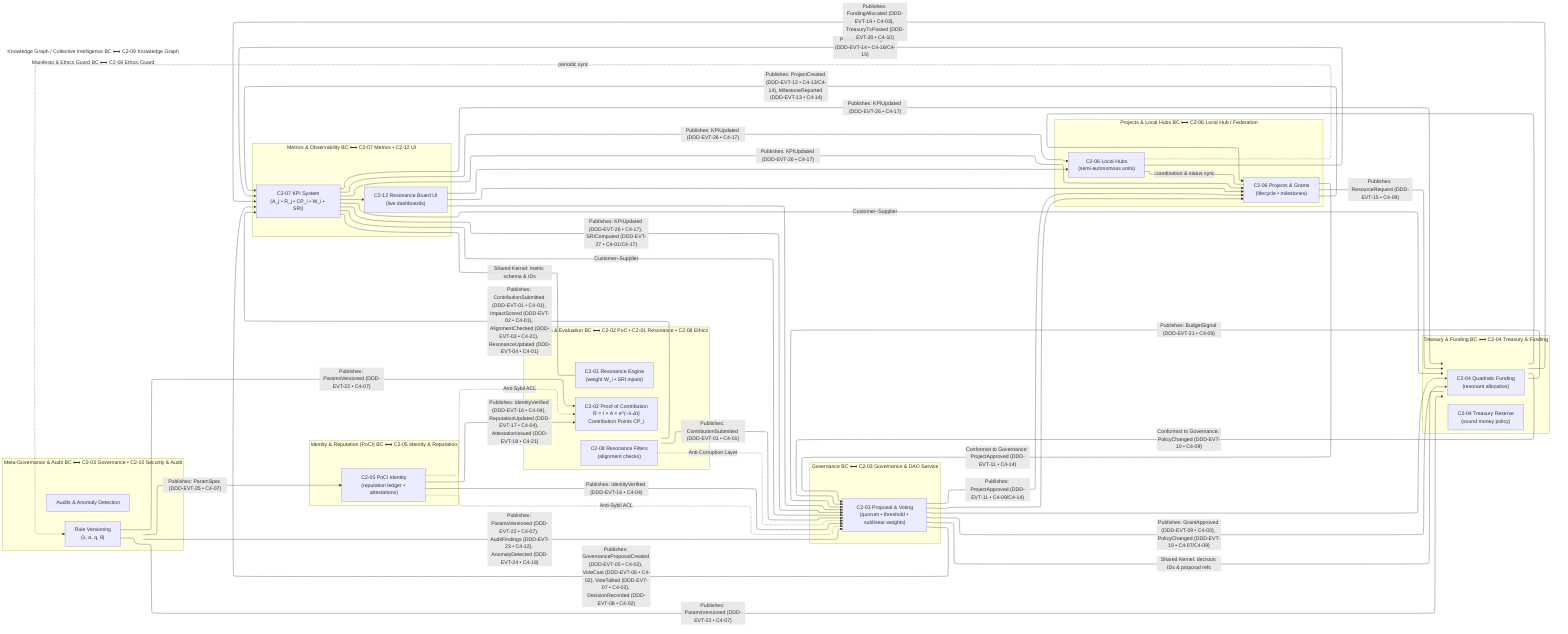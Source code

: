 ---
config:
  layout: elk
---
flowchart LR
 %% ===================== Bounded Contexts (with C2 mappings) =====================
 subgraph GOV["Governance BC  ⟷  C2-03 Governance & DAO Service"]
   GOVAPI["C2-03 Proposal & Voting\n(quorum • threshold • sublinear weights)"]
 end

 subgraph CONTRIB["Contribution & Evaluation BC  ⟷  C2-02 PoC • C2-01 Resonance • C2-08 Ethics"]
   POC["C2-02 Proof of Contribution\nR = I × A × e^(−λ·Δt)\nContribution Points CP_i"]
   FILTERS["C2-08 Resonance Filters\n(alignment checks)"]
   ENGINE["C2-01 Resonance Engine\n(weight W_i • SRI inputs)"]
 end

 subgraph ID["Identity & Reputation (PoCI) BC  ⟷  C2-05 Identity & Reputation"]
   POCI["C2-05 PoCI Identity\n(reputation ledger • attestations)"]
 end

 subgraph TREAS["Treasury & Funding BC  ⟷  C2-04 Treasury & Funding"]
   QF["C2-04 Quadratic Funding\n(resonant allocation)"]
   RESERVE["C2-04 Treasury Reserve\n(sound money policy)"]
 end

 subgraph HUBS["Projects & Local Hubs BC  ⟷  C2-06 Local Hub / Federation"]
   PROJ["C2-06 Projects & Grants\n(lifecycle • milestones)"]
   LH["C2-06 Local Hubs\n(semi-autonomous units)"]
 end

 subgraph METAGOV["Meta-Governance & Audit BC  ⟷  C2-03 Governance • C2-10 Security & Audit"]
   PARAMS["Rule Versioning\n(λ, α, q, θ)"]
   AUDIT["Audits & Anomaly Detection"]
 end

 subgraph OBS["Metrics & Observability BC  ⟷  C2-07 Metrics • C2-12 UI"]
   KPIs["C2-07 KPI System\n(A_j • R_j • CP_i • W_i • SRI)"]
   BOARD["C2-12 Resonance Board UI\n(live dashboards)"]
 end

 subgraph ETH["Manifesto & Ethics Guard BC  ⟷  C2-08 Ethics Guard"]
 end

 subgraph KG["Knowledge Graph / Collective Intelligence BC  ⟷  C2-09 Knowledge Graph"]
 end

 %% ===================== Domain Events / Relations (with DDD-EVT + C4 refs) =====================
 %% Contribution → Metrics / Gov
 CONTRIB -- "Publishes: ContributionSubmitted (DDD-EVT-01 • C4-01), ImpactScored (DDD-EVT-02 • C4-01), AlignmentChecked (DDD-EVT-03 • C4-21), ResonanceUpdated (DDD-EVT-04 • C4-01)" --> KPIs
 CONTRIB -- "Publishes: ContributionSubmitted (DDD-EVT-01 • C4-01)" --> GOVAPI

 %% Governance → Metrics / Treasury / Hubs
 GOVAPI -- "Publishes: GovernanceProposalCreated (DDD-EVT-05 • C4-02), VoteCast (DDD-EVT-06 • C4-02), VoteTallied (DDD-EVT-07 • C4-02), DecisionRecorded (DDD-EVT-08 • C4-02)" --> KPIs
 GOVAPI -- "Publishes: GrantApproved (DDD-EVT-09 • C4-03), PolicyChanged (DDD-EVT-10 • C4-07/C4-09)" --> QF
 GOVAPI -- "Publishes: ProjectApproved (DDD-EVT-11 • C4-09/C4-14)" --> PROJ

 %% Hubs/Projects → Metrics / Treasury
 PROJ -- "Publishes: ProjectCreated (DDD-EVT-12 • C4-13/C4-14), MilestoneReported (DDD-EVT-13 • C4-14)" --> KPIs
 LH -- "Publishes: HubSignal (DDD-EVT-14 • C4-16/C4-15)" --> KPIs
 PROJ -- "Publishes: ResourceRequest (DDD-EVT-15 • C4-09)" --> TREAS

 %% Identity → Contrib / Gov
 POCI -- "Publishes: IdentityVerified (DDD-EVT-16 • C4-04), ReputationUpdated (DDD-EVT-17 • C4-04), AttestationIssued (DDD-EVT-18 • C4-21)" --> POC
 POCI -- "Publishes: IdentityVerified (DDD-EVT-16 • C4-04)" --> GOVAPI

 %% Treasury → Metrics / Gov
 TREAS -- "Publishes: FundingAllocated (DDD-EVT-19 • C4-03), TreasuryTxPosted (DDD-EVT-20 • C4-10)" --> KPIs
 TREAS -- "Publishes: BudgetSignal (DDD-EVT-21 • C4-09)" --> GOVAPI

 %% MetaGov → Gov / Contrib / Treasury / ID
 METAGOV -- "Publishes: ParamsVersioned (DDD-EVT-22 • C4-07), AuditFindings (DDD-EVT-23 • C4-12), AnomalyDetected (DDD-EVT-24 • C4-18)" --> GOVAPI
 PARAMS -- "Publishes: ParamsVersioned (DDD-EVT-22 • C4-07)" --> POC
 PARAMS -- "Publishes: ParamsVersioned (DDD-EVT-22 • C4-07)" --> TREAS
 METAGOV -- "Publishes: ParamSpec (DDD-EVT-25 • C4-07)" --> POCI

 %% Observability → Gov / Treasury / Hubs
 KPIs -- "Publishes: KPIUpdated (DDD-EVT-26 • C4-17), SRIComputed (DDD-EVT-27 • C4-01/C4-17)" --> GOVAPI
 KPIs -- "Publishes: KPIUpdated (DDD-EVT-26 • C4-17)" --> TREAS
 KPIs -- "Publishes: KPIUpdated (DDD-EVT-26 • C4-17)" --> PROJ
 KPIs -- "Publishes: KPIUpdated (DDD-EVT-26 • C4-17)" --> LH

 %% Customer–Supplier (Metrics serving Gov/Treasury)
 KPIs -- "Customer–Supplier" --> GOVAPI
 KPIs -- "Customer–Supplier" --> TREAS

 %% Anti-Corruption / Sybil Guards
 FILTERS -. "Anti-Corruption Layer" .-> GOVAPI
 POCI -. "Anti-Sybil ACL" .-> GOVAPI
 POCI -. "Anti-Sybil ACL" .-> POC

 %% Conformist relationships
 TREAS -- "Conformist to Governance: PolicyChanged (DDD-EVT-10 • C4-09)" --> GOVAPI
 PROJ -- "Conformist to Governance: ProjectApproved (DDD-EVT-11 • C4-14)" --> GOVAPI

 %% Shared Kernel links
 KPIs ---|Shared Kernel: metric schema & IDs| ENGINE
 GOVAPI ---|Shared Kernel: decision IDs & proposal refs| TREAS

 %% Additional flows
 GOVAPI --> QF
 GOVAPI --> PROJ
 TREAS --> PROJ
 LH ---|coordination & status sync| PROJ
 LH -. "periodic sync" .-> PARAMS

 %% UI
 KPIs --> BOARD
 BOARD --> GOVAPI
 BOARD --> PROJ
 BOARD --> LH